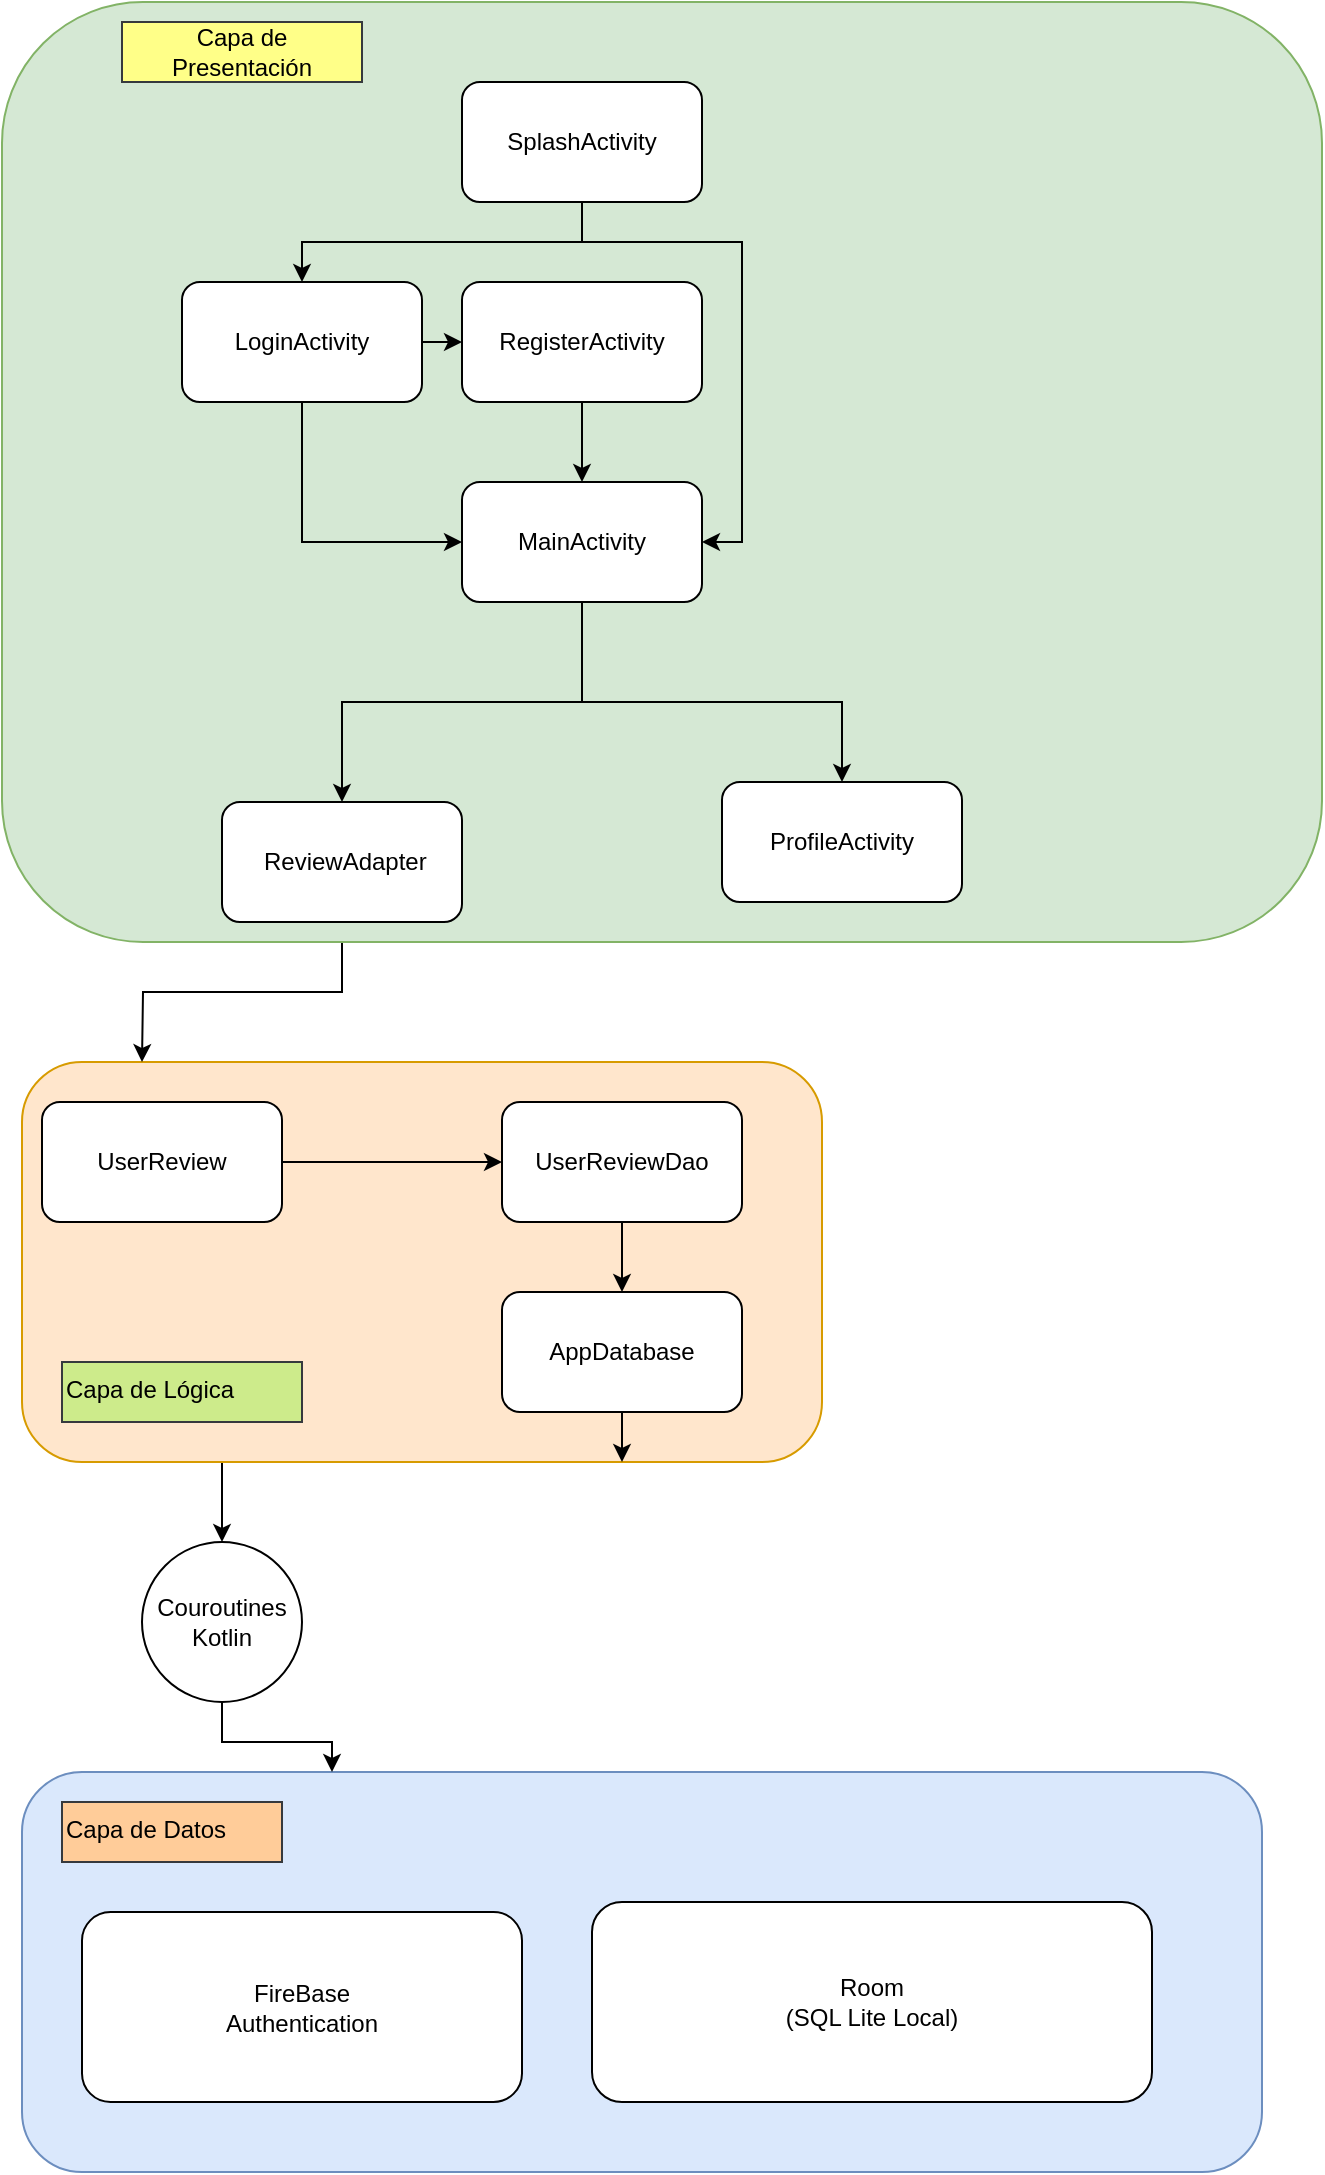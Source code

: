 <mxfile version="28.1.2">
  <diagram name="Page-1" id="1m8SW3JyHWMG9YvsiS_A">
    <mxGraphModel dx="1426" dy="875" grid="1" gridSize="10" guides="1" tooltips="1" connect="1" arrows="1" fold="1" page="1" pageScale="1" pageWidth="827" pageHeight="1169" math="0" shadow="0">
      <root>
        <mxCell id="0" />
        <mxCell id="1" parent="0" />
        <mxCell id="b9RRXn2OfmFJYIJQ9h23-1" value="" style="rounded=1;whiteSpace=wrap;html=1;fillColor=#dae8fc;strokeColor=#6c8ebf;" parent="1" vertex="1">
          <mxGeometry x="90" y="895" width="620" height="200" as="geometry" />
        </mxCell>
        <mxCell id="b9RRXn2OfmFJYIJQ9h23-2" style="edgeStyle=orthogonalEdgeStyle;rounded=0;orthogonalLoop=1;jettySize=auto;html=1;exitX=0.25;exitY=1;exitDx=0;exitDy=0;entryX=0.5;entryY=0;entryDx=0;entryDy=0;" parent="1" source="b9RRXn2OfmFJYIJQ9h23-3" target="b9RRXn2OfmFJYIJQ9h23-11" edge="1">
          <mxGeometry relative="1" as="geometry" />
        </mxCell>
        <mxCell id="b9RRXn2OfmFJYIJQ9h23-3" value="" style="rounded=1;whiteSpace=wrap;html=1;fillColor=#ffe6cc;strokeColor=#d79b00;" parent="1" vertex="1">
          <mxGeometry x="90" y="540" width="400" height="200" as="geometry" />
        </mxCell>
        <mxCell id="b9RRXn2OfmFJYIJQ9h23-4" style="edgeStyle=orthogonalEdgeStyle;rounded=0;orthogonalLoop=1;jettySize=auto;html=1;exitX=1;exitY=0.5;exitDx=0;exitDy=0;entryX=0;entryY=0.5;entryDx=0;entryDy=0;" parent="1" source="b9RRXn2OfmFJYIJQ9h23-5" target="b9RRXn2OfmFJYIJQ9h23-7" edge="1">
          <mxGeometry relative="1" as="geometry" />
        </mxCell>
        <mxCell id="b9RRXn2OfmFJYIJQ9h23-5" value="UserReview" style="rounded=1;whiteSpace=wrap;html=1;" parent="1" vertex="1">
          <mxGeometry x="100" y="560" width="120" height="60" as="geometry" />
        </mxCell>
        <mxCell id="b9RRXn2OfmFJYIJQ9h23-6" style="edgeStyle=orthogonalEdgeStyle;rounded=0;orthogonalLoop=1;jettySize=auto;html=1;entryX=0.5;entryY=0;entryDx=0;entryDy=0;" parent="1" source="b9RRXn2OfmFJYIJQ9h23-7" target="b9RRXn2OfmFJYIJQ9h23-9" edge="1">
          <mxGeometry relative="1" as="geometry" />
        </mxCell>
        <mxCell id="b9RRXn2OfmFJYIJQ9h23-7" value="UserReviewDao" style="rounded=1;whiteSpace=wrap;html=1;" parent="1" vertex="1">
          <mxGeometry x="330" y="560" width="120" height="60" as="geometry" />
        </mxCell>
        <mxCell id="b9RRXn2OfmFJYIJQ9h23-8" style="edgeStyle=orthogonalEdgeStyle;rounded=0;orthogonalLoop=1;jettySize=auto;html=1;exitX=0.5;exitY=1;exitDx=0;exitDy=0;entryX=0.75;entryY=1;entryDx=0;entryDy=0;" parent="1" source="b9RRXn2OfmFJYIJQ9h23-9" target="b9RRXn2OfmFJYIJQ9h23-3" edge="1">
          <mxGeometry relative="1" as="geometry" />
        </mxCell>
        <mxCell id="b9RRXn2OfmFJYIJQ9h23-9" value="AppDatabase" style="rounded=1;whiteSpace=wrap;html=1;" parent="1" vertex="1">
          <mxGeometry x="330" y="655" width="120" height="60" as="geometry" />
        </mxCell>
        <mxCell id="b9RRXn2OfmFJYIJQ9h23-10" style="edgeStyle=orthogonalEdgeStyle;rounded=0;orthogonalLoop=1;jettySize=auto;html=1;exitX=0.5;exitY=1;exitDx=0;exitDy=0;entryX=0.25;entryY=0;entryDx=0;entryDy=0;" parent="1" source="b9RRXn2OfmFJYIJQ9h23-11" target="b9RRXn2OfmFJYIJQ9h23-1" edge="1">
          <mxGeometry relative="1" as="geometry" />
        </mxCell>
        <mxCell id="b9RRXn2OfmFJYIJQ9h23-11" value="Couroutines Kotlin" style="ellipse;whiteSpace=wrap;html=1;aspect=fixed;" parent="1" vertex="1">
          <mxGeometry x="150" y="780" width="80" height="80" as="geometry" />
        </mxCell>
        <mxCell id="b9RRXn2OfmFJYIJQ9h23-12" value="Room&lt;div&gt;(SQL Lite Local)&lt;/div&gt;" style="rounded=1;whiteSpace=wrap;html=1;" parent="1" vertex="1">
          <mxGeometry x="375" y="960" width="280" height="100" as="geometry" />
        </mxCell>
        <mxCell id="b9RRXn2OfmFJYIJQ9h23-13" style="edgeStyle=orthogonalEdgeStyle;rounded=0;orthogonalLoop=1;jettySize=auto;html=1;exitX=0.5;exitY=1;exitDx=0;exitDy=0;" parent="1" source="b9RRXn2OfmFJYIJQ9h23-19" edge="1">
          <mxGeometry relative="1" as="geometry">
            <mxPoint x="150" y="540" as="targetPoint" />
          </mxGeometry>
        </mxCell>
        <mxCell id="b9RRXn2OfmFJYIJQ9h23-14" value="" style="rounded=1;whiteSpace=wrap;html=1;fillColor=#d5e8d4;strokeColor=#82b366;" parent="1" vertex="1">
          <mxGeometry x="80" y="10" width="660" height="470" as="geometry" />
        </mxCell>
        <mxCell id="b9RRXn2OfmFJYIJQ9h23-26" style="edgeStyle=orthogonalEdgeStyle;rounded=0;orthogonalLoop=1;jettySize=auto;html=1;exitX=0.5;exitY=1;exitDx=0;exitDy=0;entryX=1;entryY=0.5;entryDx=0;entryDy=0;" parent="1" source="b9RRXn2OfmFJYIJQ9h23-16" target="b9RRXn2OfmFJYIJQ9h23-18" edge="1">
          <mxGeometry relative="1" as="geometry">
            <Array as="points">
              <mxPoint x="370" y="130" />
              <mxPoint x="450" y="130" />
              <mxPoint x="450" y="280" />
            </Array>
          </mxGeometry>
        </mxCell>
        <mxCell id="b9RRXn2OfmFJYIJQ9h23-28" style="edgeStyle=orthogonalEdgeStyle;rounded=0;orthogonalLoop=1;jettySize=auto;html=1;exitX=0.5;exitY=1;exitDx=0;exitDy=0;entryX=0.5;entryY=0;entryDx=0;entryDy=0;" parent="1" source="b9RRXn2OfmFJYIJQ9h23-16" target="b9RRXn2OfmFJYIJQ9h23-27" edge="1">
          <mxGeometry relative="1" as="geometry" />
        </mxCell>
        <mxCell id="b9RRXn2OfmFJYIJQ9h23-16" value="SplashActivity" style="rounded=1;whiteSpace=wrap;html=1;" parent="1" vertex="1">
          <mxGeometry x="310" y="50" width="120" height="60" as="geometry" />
        </mxCell>
        <mxCell id="b9RRXn2OfmFJYIJQ9h23-17" style="edgeStyle=orthogonalEdgeStyle;rounded=0;orthogonalLoop=1;jettySize=auto;html=1;exitX=0.5;exitY=1;exitDx=0;exitDy=0;entryX=0.5;entryY=0;entryDx=0;entryDy=0;" parent="1" source="b9RRXn2OfmFJYIJQ9h23-18" target="b9RRXn2OfmFJYIJQ9h23-19" edge="1">
          <mxGeometry relative="1" as="geometry" />
        </mxCell>
        <mxCell id="b9RRXn2OfmFJYIJQ9h23-18" value="MainActivity" style="rounded=1;whiteSpace=wrap;html=1;" parent="1" vertex="1">
          <mxGeometry x="310" y="250" width="120" height="60" as="geometry" />
        </mxCell>
        <mxCell id="b9RRXn2OfmFJYIJQ9h23-19" value="&amp;nbsp;ReviewAdapter" style="rounded=1;whiteSpace=wrap;html=1;" parent="1" vertex="1">
          <mxGeometry x="190" y="410" width="120" height="60" as="geometry" />
        </mxCell>
        <mxCell id="b9RRXn2OfmFJYIJQ9h23-20" style="edgeStyle=orthogonalEdgeStyle;rounded=0;orthogonalLoop=1;jettySize=auto;html=1;exitX=0.5;exitY=1;exitDx=0;exitDy=0;entryX=0.5;entryY=0;entryDx=0;entryDy=0;" parent="1" source="b9RRXn2OfmFJYIJQ9h23-21" target="b9RRXn2OfmFJYIJQ9h23-18" edge="1">
          <mxGeometry relative="1" as="geometry" />
        </mxCell>
        <mxCell id="b9RRXn2OfmFJYIJQ9h23-21" value="RegisterActivity" style="rounded=1;whiteSpace=wrap;html=1;" parent="1" vertex="1">
          <mxGeometry x="310" y="150" width="120" height="60" as="geometry" />
        </mxCell>
        <mxCell id="b9RRXn2OfmFJYIJQ9h23-22" value="Capa de Presentación" style="text;strokeColor=#36393d;align=center;fillColor=#ffff88;html=1;verticalAlign=middle;whiteSpace=wrap;rounded=0;" parent="1" vertex="1">
          <mxGeometry x="140" y="20" width="120" height="30" as="geometry" />
        </mxCell>
        <mxCell id="b9RRXn2OfmFJYIJQ9h23-23" value="Capa de Lógica" style="text;whiteSpace=wrap;html=1;fillColor=#cdeb8b;strokeColor=#36393d;" parent="1" vertex="1">
          <mxGeometry x="110" y="690" width="120" height="30" as="geometry" />
        </mxCell>
        <mxCell id="b9RRXn2OfmFJYIJQ9h23-24" value="Capa de Datos" style="text;whiteSpace=wrap;html=1;fillColor=#ffcc99;strokeColor=#36393d;" parent="1" vertex="1">
          <mxGeometry x="110" y="910" width="110" height="30" as="geometry" />
        </mxCell>
        <mxCell id="b9RRXn2OfmFJYIJQ9h23-25" value="FireBase&lt;div&gt;Authentication&lt;/div&gt;" style="rounded=1;whiteSpace=wrap;html=1;" parent="1" vertex="1">
          <mxGeometry x="120" y="965" width="220" height="95" as="geometry" />
        </mxCell>
        <mxCell id="b9RRXn2OfmFJYIJQ9h23-29" style="edgeStyle=orthogonalEdgeStyle;rounded=0;orthogonalLoop=1;jettySize=auto;html=1;exitX=1;exitY=0.5;exitDx=0;exitDy=0;entryX=0;entryY=0.5;entryDx=0;entryDy=0;" parent="1" source="b9RRXn2OfmFJYIJQ9h23-27" target="b9RRXn2OfmFJYIJQ9h23-21" edge="1">
          <mxGeometry relative="1" as="geometry" />
        </mxCell>
        <mxCell id="b9RRXn2OfmFJYIJQ9h23-30" style="edgeStyle=orthogonalEdgeStyle;rounded=0;orthogonalLoop=1;jettySize=auto;html=1;exitX=0.5;exitY=1;exitDx=0;exitDy=0;entryX=0;entryY=0.5;entryDx=0;entryDy=0;" parent="1" source="b9RRXn2OfmFJYIJQ9h23-27" target="b9RRXn2OfmFJYIJQ9h23-18" edge="1">
          <mxGeometry relative="1" as="geometry" />
        </mxCell>
        <mxCell id="b9RRXn2OfmFJYIJQ9h23-27" value="LoginActivity" style="rounded=1;whiteSpace=wrap;html=1;" parent="1" vertex="1">
          <mxGeometry x="170" y="150" width="120" height="60" as="geometry" />
        </mxCell>
        <mxCell id="EeVpt3Qc25fK_EZAriFN-1" value="ProfileActivity" style="rounded=1;whiteSpace=wrap;html=1;" vertex="1" parent="1">
          <mxGeometry x="440" y="400" width="120" height="60" as="geometry" />
        </mxCell>
        <mxCell id="EeVpt3Qc25fK_EZAriFN-2" style="edgeStyle=orthogonalEdgeStyle;rounded=0;orthogonalLoop=1;jettySize=auto;html=1;exitX=0.5;exitY=1;exitDx=0;exitDy=0;entryX=0.5;entryY=0;entryDx=0;entryDy=0;" edge="1" parent="1" source="b9RRXn2OfmFJYIJQ9h23-18" target="EeVpt3Qc25fK_EZAriFN-1">
          <mxGeometry relative="1" as="geometry">
            <mxPoint x="500" y="340" as="sourcePoint" />
            <mxPoint x="380" y="440" as="targetPoint" />
            <Array as="points">
              <mxPoint x="370" y="360" />
            </Array>
          </mxGeometry>
        </mxCell>
      </root>
    </mxGraphModel>
  </diagram>
</mxfile>
